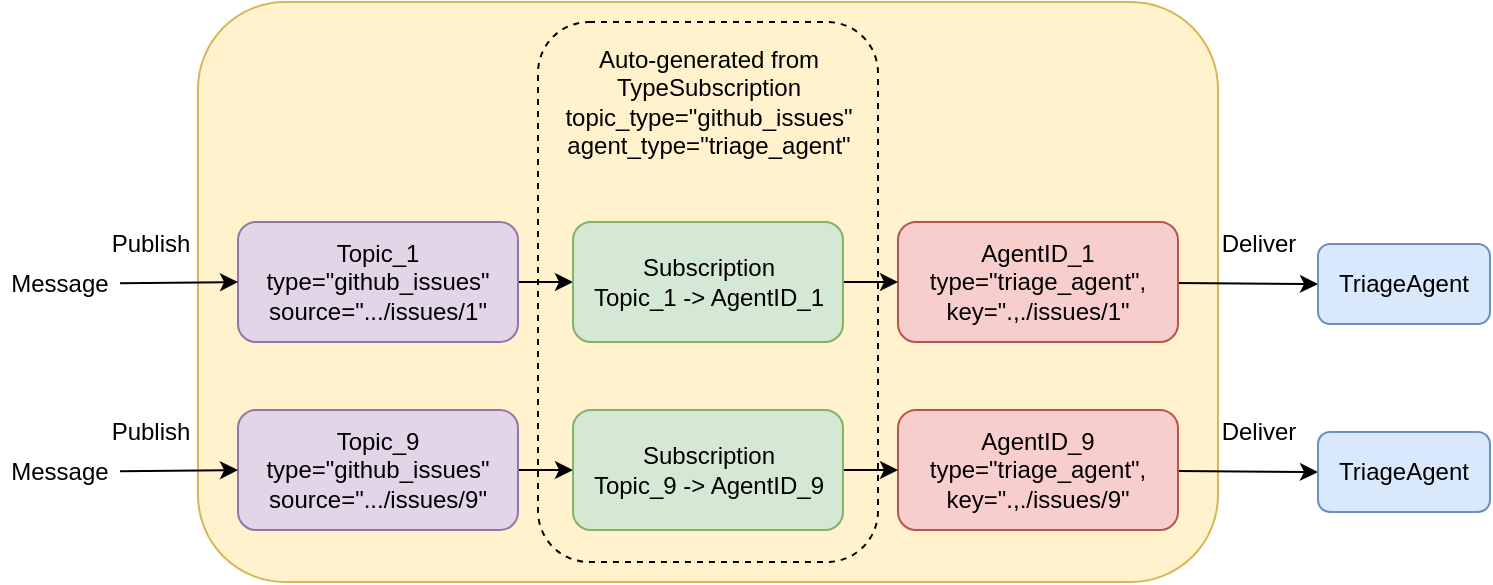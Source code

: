 <mxfile version="24.7.6">
  <diagram id="SEMb81fnvzcG-_hcjzhJ" name="Page-1">
    <mxGraphModel dx="1213" dy="1158" grid="1" gridSize="10" guides="1" tooltips="1" connect="1" arrows="1" fold="1" page="1" pageScale="1" pageWidth="850" pageHeight="1100" math="0" shadow="0">
      <root>
        <mxCell id="0" />
        <mxCell id="1" parent="0" />
        <mxCell id="0t9SMKTS3B_TfDHjOXI4-1" value="" style="rounded=1;whiteSpace=wrap;html=1;fillColor=#fff2cc;strokeColor=#d6b656;" vertex="1" parent="1">
          <mxGeometry x="150" y="410" width="510" height="290" as="geometry" />
        </mxCell>
        <mxCell id="0t9SMKTS3B_TfDHjOXI4-50" value="" style="rounded=1;whiteSpace=wrap;html=1;fillColor=none;dashed=1;" vertex="1" parent="1">
          <mxGeometry x="320" y="420" width="170" height="270" as="geometry" />
        </mxCell>
        <mxCell id="0t9SMKTS3B_TfDHjOXI4-42" value="" style="edgeStyle=orthogonalEdgeStyle;rounded=0;orthogonalLoop=1;jettySize=auto;html=1;" edge="1" parent="1" source="0t9SMKTS3B_TfDHjOXI4-5" target="0t9SMKTS3B_TfDHjOXI4-37">
          <mxGeometry relative="1" as="geometry" />
        </mxCell>
        <mxCell id="0t9SMKTS3B_TfDHjOXI4-5" value="Topic_1&lt;div&gt;type=&quot;github_issues&quot;&lt;br&gt;source=&quot;.../issues/1&quot;&lt;/div&gt;" style="rounded=1;whiteSpace=wrap;html=1;fillColor=#e1d5e7;strokeColor=#9673a6;" vertex="1" parent="1">
          <mxGeometry x="170" y="520" width="140" height="60" as="geometry" />
        </mxCell>
        <mxCell id="0t9SMKTS3B_TfDHjOXI4-13" style="rounded=0;orthogonalLoop=1;jettySize=auto;html=1;entryX=0;entryY=0.5;entryDx=0;entryDy=0;" edge="1" parent="1" source="0t9SMKTS3B_TfDHjOXI4-14" target="0t9SMKTS3B_TfDHjOXI4-24">
          <mxGeometry relative="1" as="geometry" />
        </mxCell>
        <mxCell id="0t9SMKTS3B_TfDHjOXI4-14" value="AgentID_1&lt;div&gt;type=&quot;triage_agent&quot;, key=&quot;.,./issues/1&quot;&lt;br&gt;&lt;/div&gt;" style="rounded=1;whiteSpace=wrap;html=1;fillColor=#f8cecc;strokeColor=#b85450;" vertex="1" parent="1">
          <mxGeometry x="500" y="520" width="140" height="60" as="geometry" />
        </mxCell>
        <mxCell id="0t9SMKTS3B_TfDHjOXI4-21" style="rounded=0;orthogonalLoop=1;jettySize=auto;html=1;entryX=0;entryY=0.5;entryDx=0;entryDy=0;" edge="1" parent="1" source="0t9SMKTS3B_TfDHjOXI4-22" target="0t9SMKTS3B_TfDHjOXI4-5">
          <mxGeometry relative="1" as="geometry">
            <mxPoint x="145" y="555" as="targetPoint" />
          </mxGeometry>
        </mxCell>
        <mxCell id="0t9SMKTS3B_TfDHjOXI4-22" value="Message" style="text;html=1;align=center;verticalAlign=middle;whiteSpace=wrap;rounded=0;" vertex="1" parent="1">
          <mxGeometry x="51" y="536" width="60" height="30" as="geometry" />
        </mxCell>
        <mxCell id="0t9SMKTS3B_TfDHjOXI4-23" value="Publish" style="text;html=1;align=center;verticalAlign=middle;resizable=0;points=[];autosize=1;strokeColor=none;fillColor=none;" vertex="1" parent="1">
          <mxGeometry x="96" y="516" width="60" height="30" as="geometry" />
        </mxCell>
        <mxCell id="0t9SMKTS3B_TfDHjOXI4-24" value="TriageAgent" style="rounded=1;whiteSpace=wrap;html=1;fillColor=#dae8fc;strokeColor=#6c8ebf;" vertex="1" parent="1">
          <mxGeometry x="710" y="531" width="86" height="40" as="geometry" />
        </mxCell>
        <mxCell id="0t9SMKTS3B_TfDHjOXI4-28" value="Deliver" style="text;html=1;align=center;verticalAlign=middle;resizable=0;points=[];autosize=1;strokeColor=none;fillColor=none;" vertex="1" parent="1">
          <mxGeometry x="650" y="516" width="60" height="30" as="geometry" />
        </mxCell>
        <mxCell id="0t9SMKTS3B_TfDHjOXI4-43" value="" style="rounded=0;orthogonalLoop=1;jettySize=auto;html=1;" edge="1" parent="1" source="0t9SMKTS3B_TfDHjOXI4-37" target="0t9SMKTS3B_TfDHjOXI4-14">
          <mxGeometry relative="1" as="geometry" />
        </mxCell>
        <mxCell id="0t9SMKTS3B_TfDHjOXI4-37" value="Subscription&lt;div&gt;Topic_1 -&amp;gt; AgentID_1&lt;/div&gt;" style="rounded=1;whiteSpace=wrap;html=1;fillColor=#d5e8d4;strokeColor=#82b366;" vertex="1" parent="1">
          <mxGeometry x="337.5" y="520" width="135" height="60" as="geometry" />
        </mxCell>
        <mxCell id="0t9SMKTS3B_TfDHjOXI4-49" value="Auto-generated from TypeSubscription&lt;div&gt;topic_type=&quot;github_issues&quot;&lt;/div&gt;&lt;div&gt;agent_type=&quot;triage_agent&quot;&lt;/div&gt;" style="text;html=1;align=center;verticalAlign=middle;whiteSpace=wrap;rounded=0;" vertex="1" parent="1">
          <mxGeometry x="317.5" y="430" width="175" height="60" as="geometry" />
        </mxCell>
        <mxCell id="0t9SMKTS3B_TfDHjOXI4-63" value="" style="edgeStyle=orthogonalEdgeStyle;rounded=0;orthogonalLoop=1;jettySize=auto;html=1;" edge="1" parent="1" source="0t9SMKTS3B_TfDHjOXI4-64" target="0t9SMKTS3B_TfDHjOXI4-73">
          <mxGeometry relative="1" as="geometry" />
        </mxCell>
        <mxCell id="0t9SMKTS3B_TfDHjOXI4-64" value="Topic_9&lt;div&gt;type=&quot;github_issues&quot;&lt;br&gt;source=&quot;.../issues/9&quot;&lt;/div&gt;" style="rounded=1;whiteSpace=wrap;html=1;fillColor=#e1d5e7;strokeColor=#9673a6;" vertex="1" parent="1">
          <mxGeometry x="170" y="614" width="140" height="60" as="geometry" />
        </mxCell>
        <mxCell id="0t9SMKTS3B_TfDHjOXI4-65" style="rounded=0;orthogonalLoop=1;jettySize=auto;html=1;entryX=0;entryY=0.5;entryDx=0;entryDy=0;" edge="1" parent="1" source="0t9SMKTS3B_TfDHjOXI4-66" target="0t9SMKTS3B_TfDHjOXI4-70">
          <mxGeometry relative="1" as="geometry" />
        </mxCell>
        <mxCell id="0t9SMKTS3B_TfDHjOXI4-66" value="AgentID_9&lt;div&gt;type=&quot;triage_agent&quot;, key=&quot;.,./issues/9&quot;&lt;br&gt;&lt;/div&gt;" style="rounded=1;whiteSpace=wrap;html=1;fillColor=#f8cecc;strokeColor=#b85450;" vertex="1" parent="1">
          <mxGeometry x="500" y="614" width="140" height="60" as="geometry" />
        </mxCell>
        <mxCell id="0t9SMKTS3B_TfDHjOXI4-67" style="rounded=0;orthogonalLoop=1;jettySize=auto;html=1;entryX=0;entryY=0.5;entryDx=0;entryDy=0;" edge="1" parent="1" source="0t9SMKTS3B_TfDHjOXI4-68" target="0t9SMKTS3B_TfDHjOXI4-64">
          <mxGeometry relative="1" as="geometry">
            <mxPoint x="145" y="649" as="targetPoint" />
          </mxGeometry>
        </mxCell>
        <mxCell id="0t9SMKTS3B_TfDHjOXI4-68" value="Message" style="text;html=1;align=center;verticalAlign=middle;whiteSpace=wrap;rounded=0;" vertex="1" parent="1">
          <mxGeometry x="51" y="630" width="60" height="30" as="geometry" />
        </mxCell>
        <mxCell id="0t9SMKTS3B_TfDHjOXI4-69" value="Publish" style="text;html=1;align=center;verticalAlign=middle;resizable=0;points=[];autosize=1;strokeColor=none;fillColor=none;" vertex="1" parent="1">
          <mxGeometry x="96" y="610" width="60" height="30" as="geometry" />
        </mxCell>
        <mxCell id="0t9SMKTS3B_TfDHjOXI4-70" value="TriageAgent" style="rounded=1;whiteSpace=wrap;html=1;fillColor=#dae8fc;strokeColor=#6c8ebf;" vertex="1" parent="1">
          <mxGeometry x="710" y="625" width="86" height="40" as="geometry" />
        </mxCell>
        <mxCell id="0t9SMKTS3B_TfDHjOXI4-71" value="Deliver" style="text;html=1;align=center;verticalAlign=middle;resizable=0;points=[];autosize=1;strokeColor=none;fillColor=none;" vertex="1" parent="1">
          <mxGeometry x="650" y="610" width="60" height="30" as="geometry" />
        </mxCell>
        <mxCell id="0t9SMKTS3B_TfDHjOXI4-72" value="" style="rounded=0;orthogonalLoop=1;jettySize=auto;html=1;" edge="1" parent="1" source="0t9SMKTS3B_TfDHjOXI4-73" target="0t9SMKTS3B_TfDHjOXI4-66">
          <mxGeometry relative="1" as="geometry" />
        </mxCell>
        <mxCell id="0t9SMKTS3B_TfDHjOXI4-73" value="Subscription&lt;div&gt;Topic_9 -&amp;gt; AgentID_9&lt;/div&gt;" style="rounded=1;whiteSpace=wrap;html=1;fillColor=#d5e8d4;strokeColor=#82b366;" vertex="1" parent="1">
          <mxGeometry x="337.5" y="614" width="135" height="60" as="geometry" />
        </mxCell>
      </root>
    </mxGraphModel>
  </diagram>
</mxfile>
